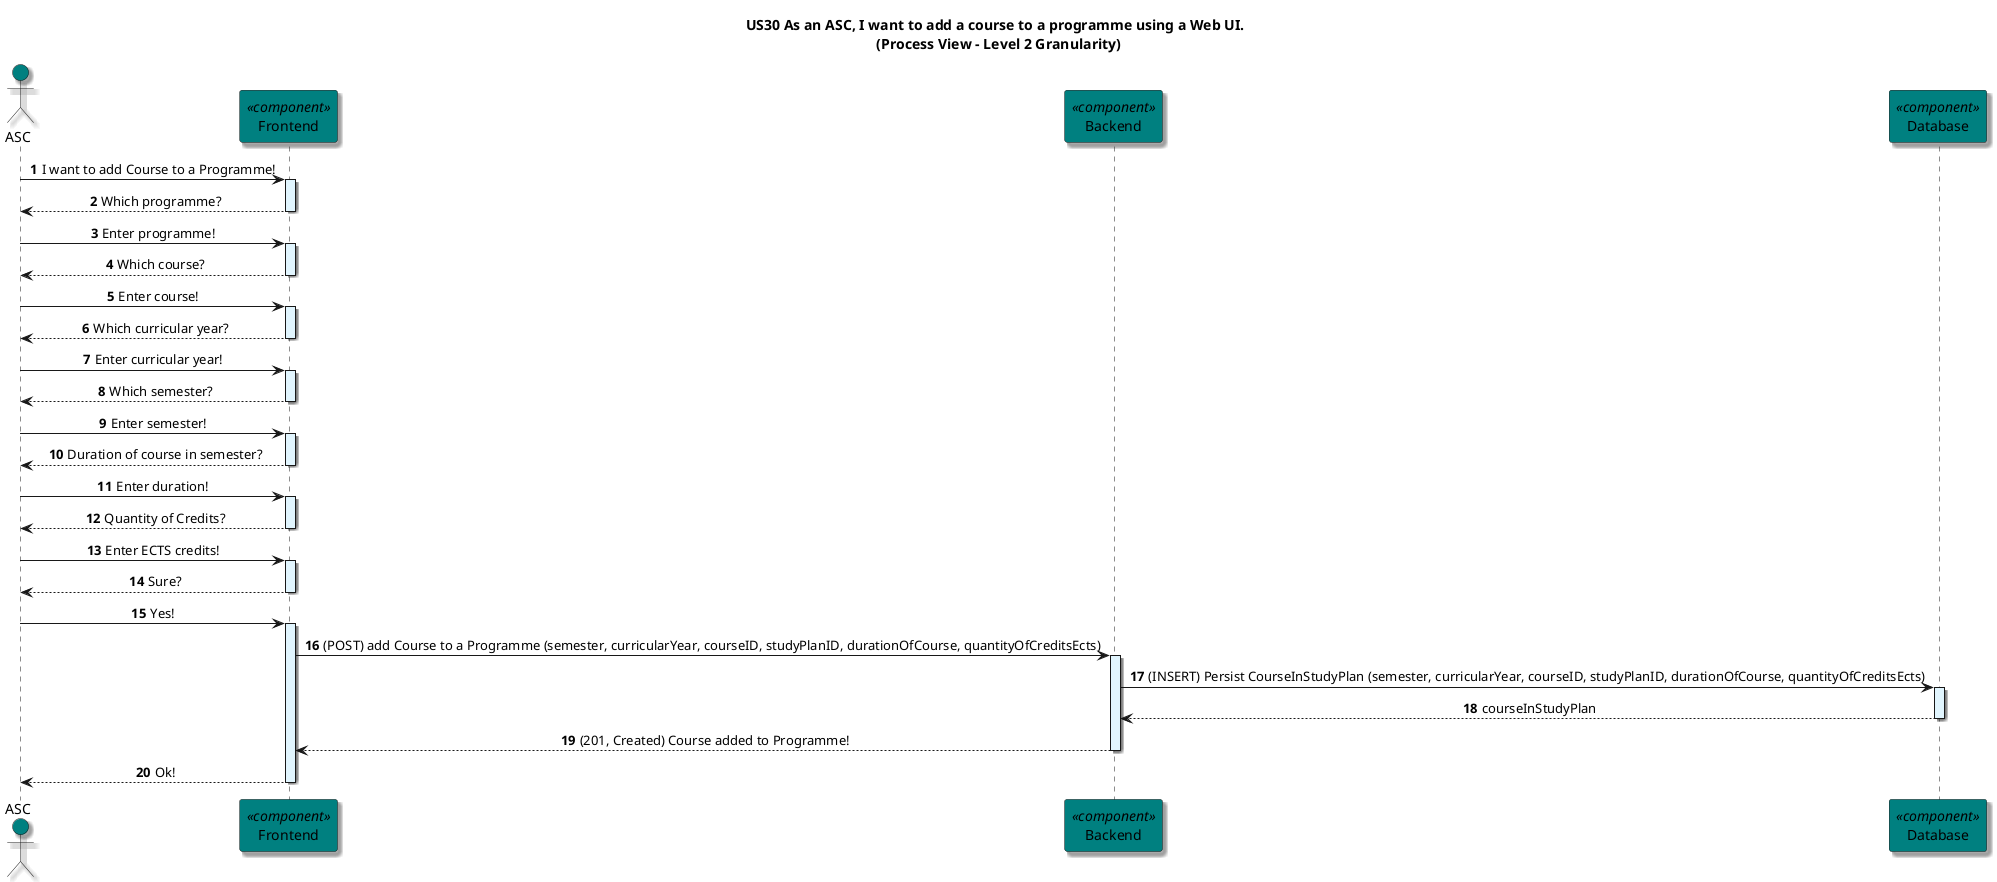 @startuml

title US30 As an ASC, I want to add a course to a programme using a Web UI. \n (Process View - Level 2 Granularity)

skinparam componentStyle component
skinparam defaultTextAlignment center
skinparam shadowing true

autonumber

actor ASC as asc #teal

participant "Frontend" as frontend <<component>> #teal
participant "Backend" as backend <<component>> #teal
participant "Database" as db <<component>> #teal

asc -> frontend: I want to add Course to a Programme!
activate frontend #E1F5FE

frontend --> asc: Which programme?
deactivate frontend

asc -> frontend: Enter programme!
activate frontend #E1F5FE

frontend --> asc: Which course?
deactivate frontend

asc -> frontend: Enter course!
activate frontend #E1F5FE

frontend --> asc: Which curricular year?
deactivate frontend

asc -> frontend: Enter curricular year!
activate frontend #E1F5FE

frontend --> asc: Which semester?
deactivate frontend

asc -> frontend: Enter semester!
activate frontend #E1F5FE

frontend --> asc: Duration of course in semester?
deactivate frontend

asc -> frontend: Enter duration!
activate frontend #E1F5FE

frontend --> asc: Quantity of Credits?
deactivate frontend

asc -> frontend: Enter ECTS credits!
activate frontend #E1F5FE





frontend --> asc: Sure?
deactivate frontend

asc -> frontend: Yes!
activate frontend #E1F5FE

frontend -> backend: (POST) add Course to a Programme (semester, curricularYear, courseID, studyPlanID, durationOfCourse, quantityOfCreditsEcts)
activate backend #E1F5FE

backend -> db: (INSERT) Persist CourseInStudyPlan (semester, curricularYear, courseID, studyPlanID, durationOfCourse, quantityOfCreditsEcts)
activate db #E1F5FE
db --> backend: courseInStudyPlan
deactivate db

backend --> frontend: (201, Created) Course added to Programme!
deactivate backend

frontend --> asc: Ok!
deactivate frontend

@enduml